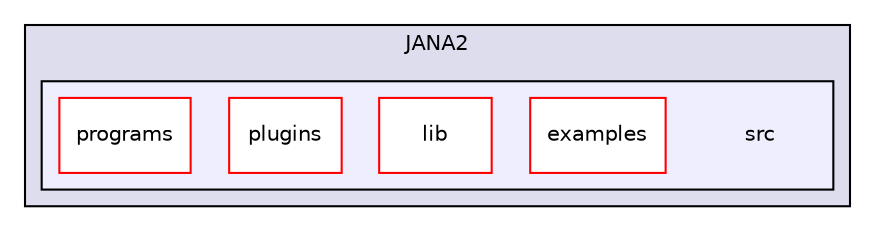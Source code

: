 digraph "/u/home/nbrei/src/JANA2/src" {
  compound=true
  node [ fontsize="10", fontname="Helvetica"];
  edge [ labelfontsize="10", labelfontname="Helvetica"];
  subgraph clusterdir_cc5675f45ddd916571304b6841a134cd {
    graph [ bgcolor="#ddddee", pencolor="black", label="JANA2" fontname="Helvetica", fontsize="10", URL="dir_cc5675f45ddd916571304b6841a134cd.html"]
  subgraph clusterdir_48694817daaf908aa29b55d1d10fa988 {
    graph [ bgcolor="#eeeeff", pencolor="black", label="" URL="dir_48694817daaf908aa29b55d1d10fa988.html"];
    dir_48694817daaf908aa29b55d1d10fa988 [shape=plaintext label="src"];
    dir_2d88f26bc5f1b202205889007c6746e3 [shape=box label="examples" color="red" fillcolor="white" style="filled" URL="dir_2d88f26bc5f1b202205889007c6746e3.html"];
    dir_cdc372c03a51a6a95215b9bce8ac6919 [shape=box label="lib" color="red" fillcolor="white" style="filled" URL="dir_cdc372c03a51a6a95215b9bce8ac6919.html"];
    dir_589a68d5efb9c7ff74a1328a69330ed7 [shape=box label="plugins" color="red" fillcolor="white" style="filled" URL="dir_589a68d5efb9c7ff74a1328a69330ed7.html"];
    dir_fc254108a0267ab1c40ab7536bbd2fba [shape=box label="programs" color="red" fillcolor="white" style="filled" URL="dir_fc254108a0267ab1c40ab7536bbd2fba.html"];
  }
  }
}
